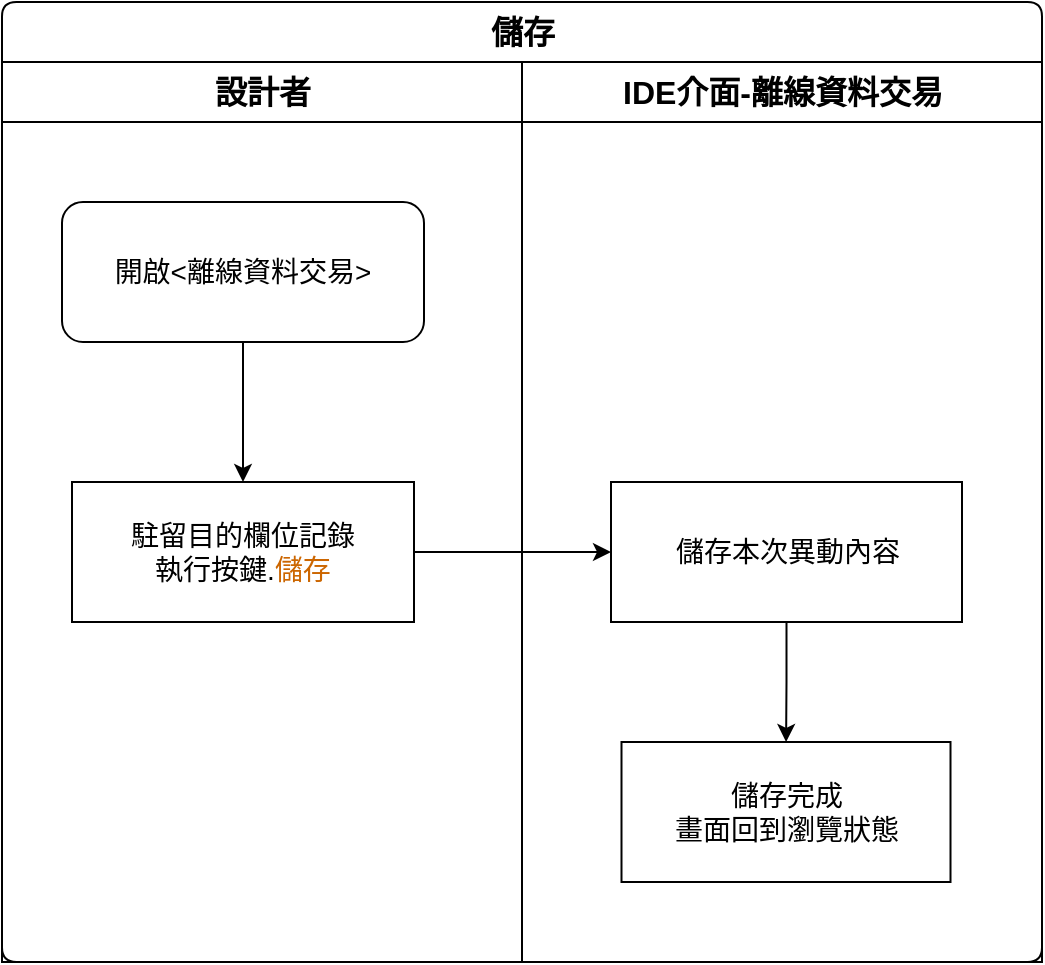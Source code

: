 <mxfile version="13.9.9" type="device" pages="4"><diagram id="lUs8R5eF7gi2Rqk6rt4u" name="Save"><mxGraphModel dx="1086" dy="829" grid="1" gridSize="10" guides="1" tooltips="1" connect="1" arrows="1" fold="1" page="1" pageScale="1" pageWidth="827" pageHeight="1169" math="0" shadow="0"><root><mxCell id="0"/><mxCell id="1" parent="0"/><mxCell id="DBvmCu3C3nG2M6doHtUF-1" value="儲存" style="swimlane;html=1;childLayout=stackLayout;resizeParent=1;resizeParentMax=0;strokeWidth=1;fontSize=16;rounded=1;arcSize=8;startSize=30;" vertex="1" parent="1"><mxGeometry x="120" y="80" width="520" height="480" as="geometry"/></mxCell><mxCell id="DBvmCu3C3nG2M6doHtUF-2" style="edgeStyle=orthogonalEdgeStyle;rounded=0;orthogonalLoop=1;jettySize=auto;html=1;fontSize=14;" edge="1" parent="DBvmCu3C3nG2M6doHtUF-1" source="DBvmCu3C3nG2M6doHtUF-6" target="DBvmCu3C3nG2M6doHtUF-9"><mxGeometry relative="1" as="geometry"/></mxCell><mxCell id="DBvmCu3C3nG2M6doHtUF-3" value="設計者" style="swimlane;html=1;startSize=30;fontSize=16;strokeWidth=1;" vertex="1" parent="DBvmCu3C3nG2M6doHtUF-1"><mxGeometry y="30" width="260" height="450" as="geometry"/></mxCell><mxCell id="DBvmCu3C3nG2M6doHtUF-4" style="edgeStyle=orthogonalEdgeStyle;rounded=0;orthogonalLoop=1;jettySize=auto;html=1;fontSize=14;" edge="1" parent="DBvmCu3C3nG2M6doHtUF-3" source="DBvmCu3C3nG2M6doHtUF-5" target="DBvmCu3C3nG2M6doHtUF-6"><mxGeometry relative="1" as="geometry"/></mxCell><mxCell id="DBvmCu3C3nG2M6doHtUF-5" value="開啟&amp;lt;離線資料交易&amp;gt;" style="rounded=1;whiteSpace=wrap;html=1;strokeWidth=1;fontSize=14;" vertex="1" parent="DBvmCu3C3nG2M6doHtUF-3"><mxGeometry x="30" y="70" width="181" height="70" as="geometry"/></mxCell><mxCell id="DBvmCu3C3nG2M6doHtUF-6" value="駐留目的欄位記錄&lt;br&gt;執行按鍵.&lt;font color=&quot;#cc6600&quot;&gt;儲存&lt;/font&gt;" style="rounded=0;whiteSpace=wrap;html=1;strokeWidth=1;fontSize=14;" vertex="1" parent="DBvmCu3C3nG2M6doHtUF-3"><mxGeometry x="35" y="210" width="171" height="70" as="geometry"/></mxCell><mxCell id="DBvmCu3C3nG2M6doHtUF-7" value="IDE介面-離線資料交易" style="swimlane;html=1;startSize=30;fontSize=16;strokeWidth=1;" vertex="1" parent="DBvmCu3C3nG2M6doHtUF-1"><mxGeometry x="260" y="30" width="260" height="450" as="geometry"/></mxCell><mxCell id="DBvmCu3C3nG2M6doHtUF-8" style="edgeStyle=orthogonalEdgeStyle;rounded=0;orthogonalLoop=1;jettySize=auto;html=1;fontSize=14;" edge="1" parent="DBvmCu3C3nG2M6doHtUF-7" source="DBvmCu3C3nG2M6doHtUF-9" target="DBvmCu3C3nG2M6doHtUF-10"><mxGeometry relative="1" as="geometry"/></mxCell><mxCell id="DBvmCu3C3nG2M6doHtUF-9" value="儲存本次異動內容" style="rounded=0;whiteSpace=wrap;html=1;strokeWidth=1;fontSize=14;" vertex="1" parent="DBvmCu3C3nG2M6doHtUF-7"><mxGeometry x="44.5" y="210" width="175.5" height="70" as="geometry"/></mxCell><mxCell id="DBvmCu3C3nG2M6doHtUF-10" value="儲存完成&lt;br&gt;畫面回到瀏覽狀態" style="rounded=0;whiteSpace=wrap;html=1;strokeWidth=1;fontSize=14;" vertex="1" parent="DBvmCu3C3nG2M6doHtUF-7"><mxGeometry x="49.75" y="340" width="164.5" height="70" as="geometry"/></mxCell></root></mxGraphModel></diagram><diagram id="xkAEh0oG4Ney3Ip7hCFp" name="Insert"><mxGraphModel dx="1086" dy="829" grid="1" gridSize="10" guides="1" tooltips="1" connect="1" arrows="1" fold="1" page="1" pageScale="1" pageWidth="827" pageHeight="1169" math="0" shadow="0"><root><mxCell id="h9cBvr4yDLUkaWS1-Fvr-0"/><mxCell id="h9cBvr4yDLUkaWS1-Fvr-1" parent="h9cBvr4yDLUkaWS1-Fvr-0"/><mxCell id="K8a4t5TlVxjxG0fATvGJ-0" value="新增" style="swimlane;html=1;childLayout=stackLayout;resizeParent=1;resizeParentMax=0;strokeWidth=1;fontSize=16;rounded=1;arcSize=8;startSize=30;" vertex="1" parent="h9cBvr4yDLUkaWS1-Fvr-1"><mxGeometry x="120" y="80" width="520" height="360" as="geometry"/></mxCell><mxCell id="K8a4t5TlVxjxG0fATvGJ-1" style="edgeStyle=orthogonalEdgeStyle;rounded=0;orthogonalLoop=1;jettySize=auto;html=1;fontSize=14;" edge="1" parent="K8a4t5TlVxjxG0fATvGJ-0" source="K8a4t5TlVxjxG0fATvGJ-5" target="K8a4t5TlVxjxG0fATvGJ-8"><mxGeometry relative="1" as="geometry"/></mxCell><mxCell id="K8a4t5TlVxjxG0fATvGJ-2" value="設計者" style="swimlane;html=1;startSize=30;fontSize=16;strokeWidth=1;" vertex="1" parent="K8a4t5TlVxjxG0fATvGJ-0"><mxGeometry y="30" width="260" height="330" as="geometry"/></mxCell><mxCell id="K8a4t5TlVxjxG0fATvGJ-3" style="edgeStyle=orthogonalEdgeStyle;rounded=0;orthogonalLoop=1;jettySize=auto;html=1;fontSize=14;" edge="1" parent="K8a4t5TlVxjxG0fATvGJ-2" source="K8a4t5TlVxjxG0fATvGJ-4" target="K8a4t5TlVxjxG0fATvGJ-5"><mxGeometry relative="1" as="geometry"/></mxCell><mxCell id="K8a4t5TlVxjxG0fATvGJ-4" value="開啟&amp;lt;離線資料交易&amp;gt;" style="rounded=1;whiteSpace=wrap;html=1;strokeWidth=1;fontSize=14;" vertex="1" parent="K8a4t5TlVxjxG0fATvGJ-2"><mxGeometry x="30" y="70" width="181" height="70" as="geometry"/></mxCell><mxCell id="K8a4t5TlVxjxG0fATvGJ-5" value="駐留目的欄位頁籤&lt;br&gt;執行按鍵.&lt;font color=&quot;#cc6600&quot;&gt;新增&lt;/font&gt;" style="rounded=0;whiteSpace=wrap;html=1;strokeWidth=1;fontSize=14;" vertex="1" parent="K8a4t5TlVxjxG0fATvGJ-2"><mxGeometry x="35" y="210" width="171" height="70" as="geometry"/></mxCell><mxCell id="K8a4t5TlVxjxG0fATvGJ-6" value="IDE介面-離線資料交易" style="swimlane;html=1;startSize=30;fontSize=16;strokeWidth=1;" vertex="1" parent="K8a4t5TlVxjxG0fATvGJ-0"><mxGeometry x="260" y="30" width="260" height="330" as="geometry"/></mxCell><mxCell id="K8a4t5TlVxjxG0fATvGJ-8" value="&lt;span style=&quot;color: rgb(52 , 73 , 94) ; font-family: &amp;#34;source sans pro&amp;#34; , &amp;#34;helvetica neue&amp;#34; , &amp;#34;arial&amp;#34; , sans-serif ; font-size: 15px ; text-align: left ; word-spacing: 0.8px ; background-color: rgb(255 , 255 , 255)&quot;&gt;清空畫面上所有欄位&lt;br&gt;並進入編輯狀態&lt;/span&gt;" style="rounded=0;whiteSpace=wrap;html=1;strokeWidth=1;fontSize=14;" vertex="1" parent="K8a4t5TlVxjxG0fATvGJ-6"><mxGeometry x="44.5" y="210" width="175.5" height="70" as="geometry"/></mxCell></root></mxGraphModel></diagram><diagram id="UfSLQK8fnGpcjFaqU91o" name="Delete"><mxGraphModel dx="1086" dy="829" grid="1" gridSize="10" guides="1" tooltips="1" connect="1" arrows="1" fold="1" page="1" pageScale="1" pageWidth="827" pageHeight="1169" math="0" shadow="0"><root><mxCell id="rXJ5R5jNQwc4hu43RWTe-0"/><mxCell id="rXJ5R5jNQwc4hu43RWTe-1" parent="rXJ5R5jNQwc4hu43RWTe-0"/><mxCell id="rXJ5R5jNQwc4hu43RWTe-2" value="刪除" style="swimlane;html=1;childLayout=stackLayout;resizeParent=1;resizeParentMax=0;strokeWidth=1;fontSize=16;rounded=1;arcSize=8;startSize=30;" vertex="1" parent="rXJ5R5jNQwc4hu43RWTe-1"><mxGeometry x="60" y="40" width="690" height="600" as="geometry"/></mxCell><mxCell id="rXJ5R5jNQwc4hu43RWTe-3" value="設計者" style="swimlane;html=1;startSize=30;fontSize=16;strokeWidth=1;" vertex="1" parent="rXJ5R5jNQwc4hu43RWTe-2"><mxGeometry y="30" width="270" height="570" as="geometry"/></mxCell><mxCell id="rXJ5R5jNQwc4hu43RWTe-4" style="edgeStyle=orthogonalEdgeStyle;rounded=0;orthogonalLoop=1;jettySize=auto;html=1;fontSize=14;" edge="1" parent="rXJ5R5jNQwc4hu43RWTe-3" source="rXJ5R5jNQwc4hu43RWTe-5" target="rXJ5R5jNQwc4hu43RWTe-6"><mxGeometry relative="1" as="geometry"/></mxCell><mxCell id="rXJ5R5jNQwc4hu43RWTe-5" value="開啟&amp;lt;離線資料交易&amp;gt;" style="rounded=1;whiteSpace=wrap;html=1;strokeWidth=1;fontSize=14;" vertex="1" parent="rXJ5R5jNQwc4hu43RWTe-3"><mxGeometry x="30" y="70" width="181" height="70" as="geometry"/></mxCell><mxCell id="rXJ5R5jNQwc4hu43RWTe-6" value="駐留目的欄位記錄&lt;br&gt;執行按鍵.&lt;font color=&quot;#cc6600&quot;&gt;刪除&lt;/font&gt;" style="rounded=0;whiteSpace=wrap;html=1;strokeWidth=1;fontSize=14;" vertex="1" parent="rXJ5R5jNQwc4hu43RWTe-3"><mxGeometry x="35" y="191" width="171" height="70" as="geometry"/></mxCell><mxCell id="rXJ5R5jNQwc4hu43RWTe-7" value="確認刪除" style="rhombus;whiteSpace=wrap;html=1;fontSize=14;" vertex="1" parent="rXJ5R5jNQwc4hu43RWTe-3"><mxGeometry x="40.5" y="340" width="160" height="70" as="geometry"/></mxCell><mxCell id="rXJ5R5jNQwc4hu43RWTe-8" style="edgeStyle=orthogonalEdgeStyle;rounded=0;orthogonalLoop=1;jettySize=auto;html=1;" edge="1" parent="rXJ5R5jNQwc4hu43RWTe-3" source="rXJ5R5jNQwc4hu43RWTe-6" target="rXJ5R5jNQwc4hu43RWTe-7"><mxGeometry relative="1" as="geometry"/></mxCell><mxCell id="rXJ5R5jNQwc4hu43RWTe-9" style="edgeStyle=orthogonalEdgeStyle;rounded=0;orthogonalLoop=1;jettySize=auto;html=1;" edge="1" parent="rXJ5R5jNQwc4hu43RWTe-2" source="rXJ5R5jNQwc4hu43RWTe-7" target="rXJ5R5jNQwc4hu43RWTe-15"><mxGeometry relative="1" as="geometry"/></mxCell><mxCell id="rXJ5R5jNQwc4hu43RWTe-10" value="確定" style="edgeLabel;html=1;align=center;verticalAlign=middle;resizable=0;points=[];fontSize=14;" vertex="1" connectable="0" parent="rXJ5R5jNQwc4hu43RWTe-9"><mxGeometry x="0.153" y="1" relative="1" as="geometry"><mxPoint x="-29.5" y="-1" as="offset"/></mxGeometry></mxCell><mxCell id="rXJ5R5jNQwc4hu43RWTe-11" style="edgeStyle=orthogonalEdgeStyle;rounded=0;orthogonalLoop=1;jettySize=auto;html=1;exitX=0.5;exitY=1;exitDx=0;exitDy=0;entryX=0;entryY=0.5;entryDx=0;entryDy=0;" edge="1" parent="rXJ5R5jNQwc4hu43RWTe-2" source="rXJ5R5jNQwc4hu43RWTe-7" target="rXJ5R5jNQwc4hu43RWTe-16"><mxGeometry relative="1" as="geometry"/></mxCell><mxCell id="rXJ5R5jNQwc4hu43RWTe-12" value="取消" style="edgeLabel;html=1;align=center;verticalAlign=middle;resizable=0;points=[];fontSize=14;" vertex="1" connectable="0" parent="rXJ5R5jNQwc4hu43RWTe-11"><mxGeometry x="0.16" y="1" relative="1" as="geometry"><mxPoint x="-85" y="-34" as="offset"/></mxGeometry></mxCell><mxCell id="rXJ5R5jNQwc4hu43RWTe-13" value="IDE介面-離線資料交易" style="swimlane;html=1;startSize=30;fontSize=16;strokeWidth=1;" vertex="1" parent="rXJ5R5jNQwc4hu43RWTe-2"><mxGeometry x="270" y="30" width="420" height="570" as="geometry"/></mxCell><mxCell id="rXJ5R5jNQwc4hu43RWTe-14" style="edgeStyle=orthogonalEdgeStyle;rounded=0;orthogonalLoop=1;jettySize=auto;html=1;" edge="1" parent="rXJ5R5jNQwc4hu43RWTe-13" source="rXJ5R5jNQwc4hu43RWTe-15" target="rXJ5R5jNQwc4hu43RWTe-17"><mxGeometry relative="1" as="geometry"/></mxCell><mxCell id="rXJ5R5jNQwc4hu43RWTe-15" value="刪除駐留筆目的欄位" style="rounded=0;whiteSpace=wrap;html=1;strokeWidth=1;fontSize=14;" vertex="1" parent="rXJ5R5jNQwc4hu43RWTe-13"><mxGeometry x="40" y="340" width="160" height="70" as="geometry"/></mxCell><mxCell id="rXJ5R5jNQwc4hu43RWTe-16" value="回到原駐留頁籤" style="rounded=0;whiteSpace=wrap;html=1;strokeWidth=1;fontSize=14;" vertex="1" parent="rXJ5R5jNQwc4hu43RWTe-13"><mxGeometry x="40" y="445" width="160" height="70" as="geometry"/></mxCell><mxCell id="rXJ5R5jNQwc4hu43RWTe-17" value="關閉頁籤" style="rounded=0;whiteSpace=wrap;html=1;strokeWidth=1;fontSize=14;" vertex="1" parent="rXJ5R5jNQwc4hu43RWTe-13"><mxGeometry x="240" y="340" width="160" height="70" as="geometry"/></mxCell></root></mxGraphModel></diagram><diagram id="4g_t2yBYpxfHwQWOKG7T" name="AutoFieldLoad"><mxGraphModel dx="1086" dy="829" grid="1" gridSize="10" guides="1" tooltips="1" connect="1" arrows="1" fold="1" page="1" pageScale="1" pageWidth="827" pageHeight="1169" math="0" shadow="0"><root><mxCell id="pdkNxsLQH1fRuJ7Kij-B-0"/><mxCell id="pdkNxsLQH1fRuJ7Kij-B-1" parent="pdkNxsLQH1fRuJ7Kij-B-0"/><mxCell id="Mf44dAEQV5kLCBaXAjoS-0" value="自動載入" style="swimlane;html=1;childLayout=stackLayout;resizeParent=1;resizeParentMax=0;strokeWidth=1;fontSize=16;rounded=1;arcSize=8;startSize=30;align=center;" vertex="1" parent="pdkNxsLQH1fRuJ7Kij-B-1"><mxGeometry x="20" y="60" width="790" height="680" as="geometry"/></mxCell><mxCell id="Mf44dAEQV5kLCBaXAjoS-2" value="設計者" style="swimlane;html=1;startSize=30;fontSize=16;strokeWidth=1;" vertex="1" parent="Mf44dAEQV5kLCBaXAjoS-0"><mxGeometry y="30" width="230" height="650" as="geometry"/></mxCell><mxCell id="Mf44dAEQV5kLCBaXAjoS-3" style="edgeStyle=orthogonalEdgeStyle;rounded=0;orthogonalLoop=1;jettySize=auto;html=1;fontSize=14;" edge="1" parent="Mf44dAEQV5kLCBaXAjoS-2" source="Mf44dAEQV5kLCBaXAjoS-4" target="Mf44dAEQV5kLCBaXAjoS-5"><mxGeometry relative="1" as="geometry"/></mxCell><mxCell id="Mf44dAEQV5kLCBaXAjoS-4" value="開啟&amp;lt;離線資料交易&amp;gt;" style="rounded=1;whiteSpace=wrap;html=1;strokeWidth=1;fontSize=14;" vertex="1" parent="Mf44dAEQV5kLCBaXAjoS-2"><mxGeometry x="30" y="70" width="181" height="70" as="geometry"/></mxCell><mxCell id="Mf44dAEQV5kLCBaXAjoS-5" value="駐留目的欄位頁籤&lt;br&gt;執行按鍵.&lt;font color=&quot;#cc6600&quot;&gt;自動載入&lt;/font&gt;" style="rounded=0;whiteSpace=wrap;html=1;strokeWidth=1;fontSize=14;" vertex="1" parent="Mf44dAEQV5kLCBaXAjoS-2"><mxGeometry x="35" y="210" width="171" height="70" as="geometry"/></mxCell><mxCell id="Mf44dAEQV5kLCBaXAjoS-6" value="IDE介面-離線資料交易" style="swimlane;html=1;startSize=30;fontSize=16;strokeWidth=1;" vertex="1" parent="Mf44dAEQV5kLCBaXAjoS-0"><mxGeometry x="230" y="30" width="560" height="650" as="geometry"/></mxCell><mxCell id="Mf44dAEQV5kLCBaXAjoS-7" value="&lt;div&gt;&lt;font color=&quot;#34495e&quot; face=&quot;source sans pro, helvetica neue, arial, sans-serif&quot;&gt;&lt;span style=&quot;font-size: 15px ; word-spacing: 0.8px ; background-color: rgb(255 , 255 , 255)&quot;&gt;將欄位載入清單中&lt;/span&gt;&lt;/font&gt;&lt;/div&gt;&lt;div&gt;&lt;font color=&quot;#34495e&quot; face=&quot;source sans pro, helvetica neue, arial, sans-serif&quot;&gt;&lt;span style=&quot;font-size: 15px ; word-spacing: 0.8px ; background-color: rgb(255 , 255 , 255)&quot;&gt;並將接收參數設為已勾選&lt;/span&gt;&lt;/font&gt;&lt;/div&gt;&lt;div&gt;&lt;font color=&quot;#34495e&quot; face=&quot;source sans pro, helvetica neue, arial, sans-serif&quot;&gt;&lt;span style=&quot;font-size: 15px ; word-spacing: 0.8px ; background-color: rgb(255 , 255 , 255)&quot;&gt;給值內容為對應的參數名&lt;/span&gt;&lt;/font&gt;&lt;/div&gt;" style="rounded=0;whiteSpace=wrap;html=1;strokeWidth=1;fontSize=14;align=center;" vertex="1" parent="Mf44dAEQV5kLCBaXAjoS-6"><mxGeometry x="36.63" y="548" width="202.25" height="70" as="geometry"/></mxCell><mxCell id="NQHIBLG6OAJqTDtqdQOy-5" style="edgeStyle=orthogonalEdgeStyle;rounded=0;orthogonalLoop=1;jettySize=auto;html=1;fontSize=14;" edge="1" parent="Mf44dAEQV5kLCBaXAjoS-6" source="NQHIBLG6OAJqTDtqdQOy-0" target="NQHIBLG6OAJqTDtqdQOy-3"><mxGeometry relative="1" as="geometry"><Array as="points"><mxPoint x="270" y="245"/><mxPoint x="270" y="245"/></Array></mxGeometry></mxCell><mxCell id="NQHIBLG6OAJqTDtqdQOy-9" value="Yes" style="edgeLabel;html=1;align=center;verticalAlign=middle;resizable=0;points=[];fontSize=14;" vertex="1" connectable="0" parent="NQHIBLG6OAJqTDtqdQOy-5"><mxGeometry x="-0.301" y="2" relative="1" as="geometry"><mxPoint as="offset"/></mxGeometry></mxCell><mxCell id="NQHIBLG6OAJqTDtqdQOy-6" style="edgeStyle=orthogonalEdgeStyle;rounded=0;orthogonalLoop=1;jettySize=auto;html=1;fontSize=14;exitX=0.5;exitY=1;exitDx=0;exitDy=0;entryX=0.5;entryY=0;entryDx=0;entryDy=0;" edge="1" parent="Mf44dAEQV5kLCBaXAjoS-6" source="NQHIBLG6OAJqTDtqdQOy-0" target="NQHIBLG6OAJqTDtqdQOy-1"><mxGeometry relative="1" as="geometry"><Array as="points"><mxPoint x="138" y="290"/></Array></mxGeometry></mxCell><mxCell id="NQHIBLG6OAJqTDtqdQOy-10" value="No" style="edgeLabel;html=1;align=center;verticalAlign=middle;resizable=0;points=[];fontSize=14;" vertex="1" connectable="0" parent="NQHIBLG6OAJqTDtqdQOy-6"><mxGeometry x="-0.296" y="1" relative="1" as="geometry"><mxPoint as="offset"/></mxGeometry></mxCell><mxCell id="NQHIBLG6OAJqTDtqdQOy-0" value="&lt;font style=&quot;font-size: 14px&quot;&gt;&lt;span style=&quot;color: rgb(52 , 73 , 94) ; font-family: &amp;#34;source sans pro&amp;#34; , &amp;#34;helvetica neue&amp;#34; , &amp;#34;arial&amp;#34; , sans-serif ; text-align: left ; word-spacing: 0.8px ; background-color: rgb(255 , 255 , 255)&quot;&gt;欄位是否已存在&lt;br&gt;&lt;/span&gt;&lt;span style=&quot;color: rgb(233 , 105 , 0) ; font-family: &amp;#34;roboto mono&amp;#34; , &amp;#34;monaco&amp;#34; , &amp;#34;courier&amp;#34; , monospace ; text-align: left ; word-spacing: 0.8px ; background-color: rgb(248 , 248 , 248)&quot;&gt;影響欄位清單&lt;/span&gt;&lt;/font&gt;&lt;span style=&quot;color: rgb(52 , 73 , 94) ; font-family: &amp;#34;source sans pro&amp;#34; , &amp;#34;helvetica neue&amp;#34; , &amp;#34;arial&amp;#34; , sans-serif ; font-size: 15px ; text-align: left ; word-spacing: 0.8px ; background-color: rgb(255 , 255 , 255)&quot;&gt;&lt;br&gt;&lt;/span&gt;" style="rhombus;whiteSpace=wrap;html=1;fontSize=14;" vertex="1" parent="Mf44dAEQV5kLCBaXAjoS-6"><mxGeometry x="45.5" y="200" width="180" height="90" as="geometry"/></mxCell><mxCell id="NQHIBLG6OAJqTDtqdQOy-7" style="edgeStyle=orthogonalEdgeStyle;rounded=0;orthogonalLoop=1;jettySize=auto;html=1;fontSize=14;" edge="1" parent="Mf44dAEQV5kLCBaXAjoS-6" source="NQHIBLG6OAJqTDtqdQOy-1" target="NQHIBLG6OAJqTDtqdQOy-2"><mxGeometry relative="1" as="geometry"/></mxCell><mxCell id="NQHIBLG6OAJqTDtqdQOy-11" value="No" style="edgeLabel;html=1;align=center;verticalAlign=middle;resizable=0;points=[];fontSize=14;" vertex="1" connectable="0" parent="NQHIBLG6OAJqTDtqdQOy-7"><mxGeometry x="-0.263" y="-2" relative="1" as="geometry"><mxPoint y="-3" as="offset"/></mxGeometry></mxCell><mxCell id="NQHIBLG6OAJqTDtqdQOy-12" style="edgeStyle=orthogonalEdgeStyle;rounded=0;orthogonalLoop=1;jettySize=auto;html=1;entryX=0.5;entryY=0;entryDx=0;entryDy=0;fontSize=14;" edge="1" parent="Mf44dAEQV5kLCBaXAjoS-6" source="NQHIBLG6OAJqTDtqdQOy-1" target="Mf44dAEQV5kLCBaXAjoS-7"><mxGeometry relative="1" as="geometry"/></mxCell><mxCell id="NQHIBLG6OAJqTDtqdQOy-13" value="Yes" style="edgeLabel;html=1;align=center;verticalAlign=middle;resizable=0;points=[];fontSize=14;" vertex="1" connectable="0" parent="NQHIBLG6OAJqTDtqdQOy-12"><mxGeometry x="-0.356" y="-1" relative="1" as="geometry"><mxPoint y="-3" as="offset"/></mxGeometry></mxCell><mxCell id="NQHIBLG6OAJqTDtqdQOy-1" value="&lt;font style=&quot;font-size: 14px&quot;&gt;&lt;span style=&quot;font-family: &amp;#34;source sans pro&amp;#34; , &amp;#34;helvetica neue&amp;#34; , &amp;#34;arial&amp;#34; , sans-serif ; text-align: left ; word-spacing: 0.8px ; background-color: rgb(255 , 255 , 255)&quot;&gt;&lt;font color=&quot;#cc6600&quot;&gt;影響欄位&lt;/font&gt;&lt;/span&gt;&lt;span style=&quot;color: rgb(52 , 73 , 94) ; font-family: &amp;#34;source sans pro&amp;#34; , &amp;#34;helvetica neue&amp;#34; , &amp;#34;arial&amp;#34; , sans-serif ; text-align: left ; word-spacing: 0.8px ; background-color: rgb(255 , 255 , 255)&quot;&gt;存在&lt;br&gt;頁籤.接收參&lt;/span&gt;&lt;font style=&quot;font-size: 14px&quot;&gt;&lt;span style=&quot;color: rgb(52 , 73 , 94) ; font-family: &amp;#34;source sans pro&amp;#34; , &amp;#34;helvetica neue&amp;#34; , &amp;#34;arial&amp;#34; , sans-serif ; text-align: left ; word-spacing: 0.8px ; background-color: rgb(255 , 255 , 255)&quot;&gt;數的&lt;/span&gt;&lt;span style=&quot;font-family: &amp;#34;source sans pro&amp;#34; , &amp;#34;helvetica neue&amp;#34; , &amp;#34;arial&amp;#34; , sans-serif ; text-align: left ; word-spacing: 0.8px ; background-color: rgb(255 , 255 , 255)&quot;&gt;&lt;font color=&quot;#cc6600&quot;&gt;參數名&lt;/font&gt;&lt;/span&gt;&lt;/font&gt;&lt;/font&gt;&lt;span style=&quot;color: rgb(52 , 73 , 94) ; font-family: &amp;#34;source sans pro&amp;#34; , &amp;#34;helvetica neue&amp;#34; , &amp;#34;arial&amp;#34; , sans-serif ; font-size: 14px ; text-align: left ; word-spacing: 0.8px ; background-color: rgb(255 , 255 , 255)&quot;&gt;&lt;br style=&quot;font-size: 14px&quot;&gt;&lt;/span&gt;" style="rhombus;whiteSpace=wrap;html=1;fontSize=14;" vertex="1" parent="Mf44dAEQV5kLCBaXAjoS-6"><mxGeometry x="25.5" y="358" width="224.5" height="110" as="geometry"/></mxCell><mxCell id="NQHIBLG6OAJqTDtqdQOy-2" value="&lt;div&gt;&lt;font color=&quot;#34495e&quot; face=&quot;source sans pro, helvetica neue, arial, sans-serif&quot;&gt;&lt;span style=&quot;font-size: 15px ; word-spacing: 0.8px ; background-color: rgb(255 , 255 , 255)&quot;&gt;將欄位載入清單中&lt;/span&gt;&lt;/font&gt;&lt;/div&gt;" style="rounded=0;whiteSpace=wrap;html=1;strokeWidth=1;fontSize=14;align=center;" vertex="1" parent="Mf44dAEQV5kLCBaXAjoS-6"><mxGeometry x="330" y="378" width="202.25" height="70" as="geometry"/></mxCell><mxCell id="NQHIBLG6OAJqTDtqdQOy-3" value="&lt;div&gt;&lt;font color=&quot;#34495e&quot; face=&quot;source sans pro, helvetica neue, arial, sans-serif&quot;&gt;&lt;span style=&quot;font-size: 15px ; word-spacing: 0.8px ; background-color: rgb(255 , 255 , 255)&quot;&gt;不處理&lt;/span&gt;&lt;/font&gt;&lt;/div&gt;" style="rounded=0;whiteSpace=wrap;html=1;strokeWidth=1;fontSize=14;align=center;" vertex="1" parent="Mf44dAEQV5kLCBaXAjoS-6"><mxGeometry x="330" y="210" width="202.25" height="70" as="geometry"/></mxCell><mxCell id="NQHIBLG6OAJqTDtqdQOy-4" style="edgeStyle=orthogonalEdgeStyle;rounded=0;orthogonalLoop=1;jettySize=auto;html=1;fontSize=14;" edge="1" parent="Mf44dAEQV5kLCBaXAjoS-0" source="Mf44dAEQV5kLCBaXAjoS-5" target="NQHIBLG6OAJqTDtqdQOy-0"><mxGeometry relative="1" as="geometry"/></mxCell></root></mxGraphModel></diagram></mxfile>